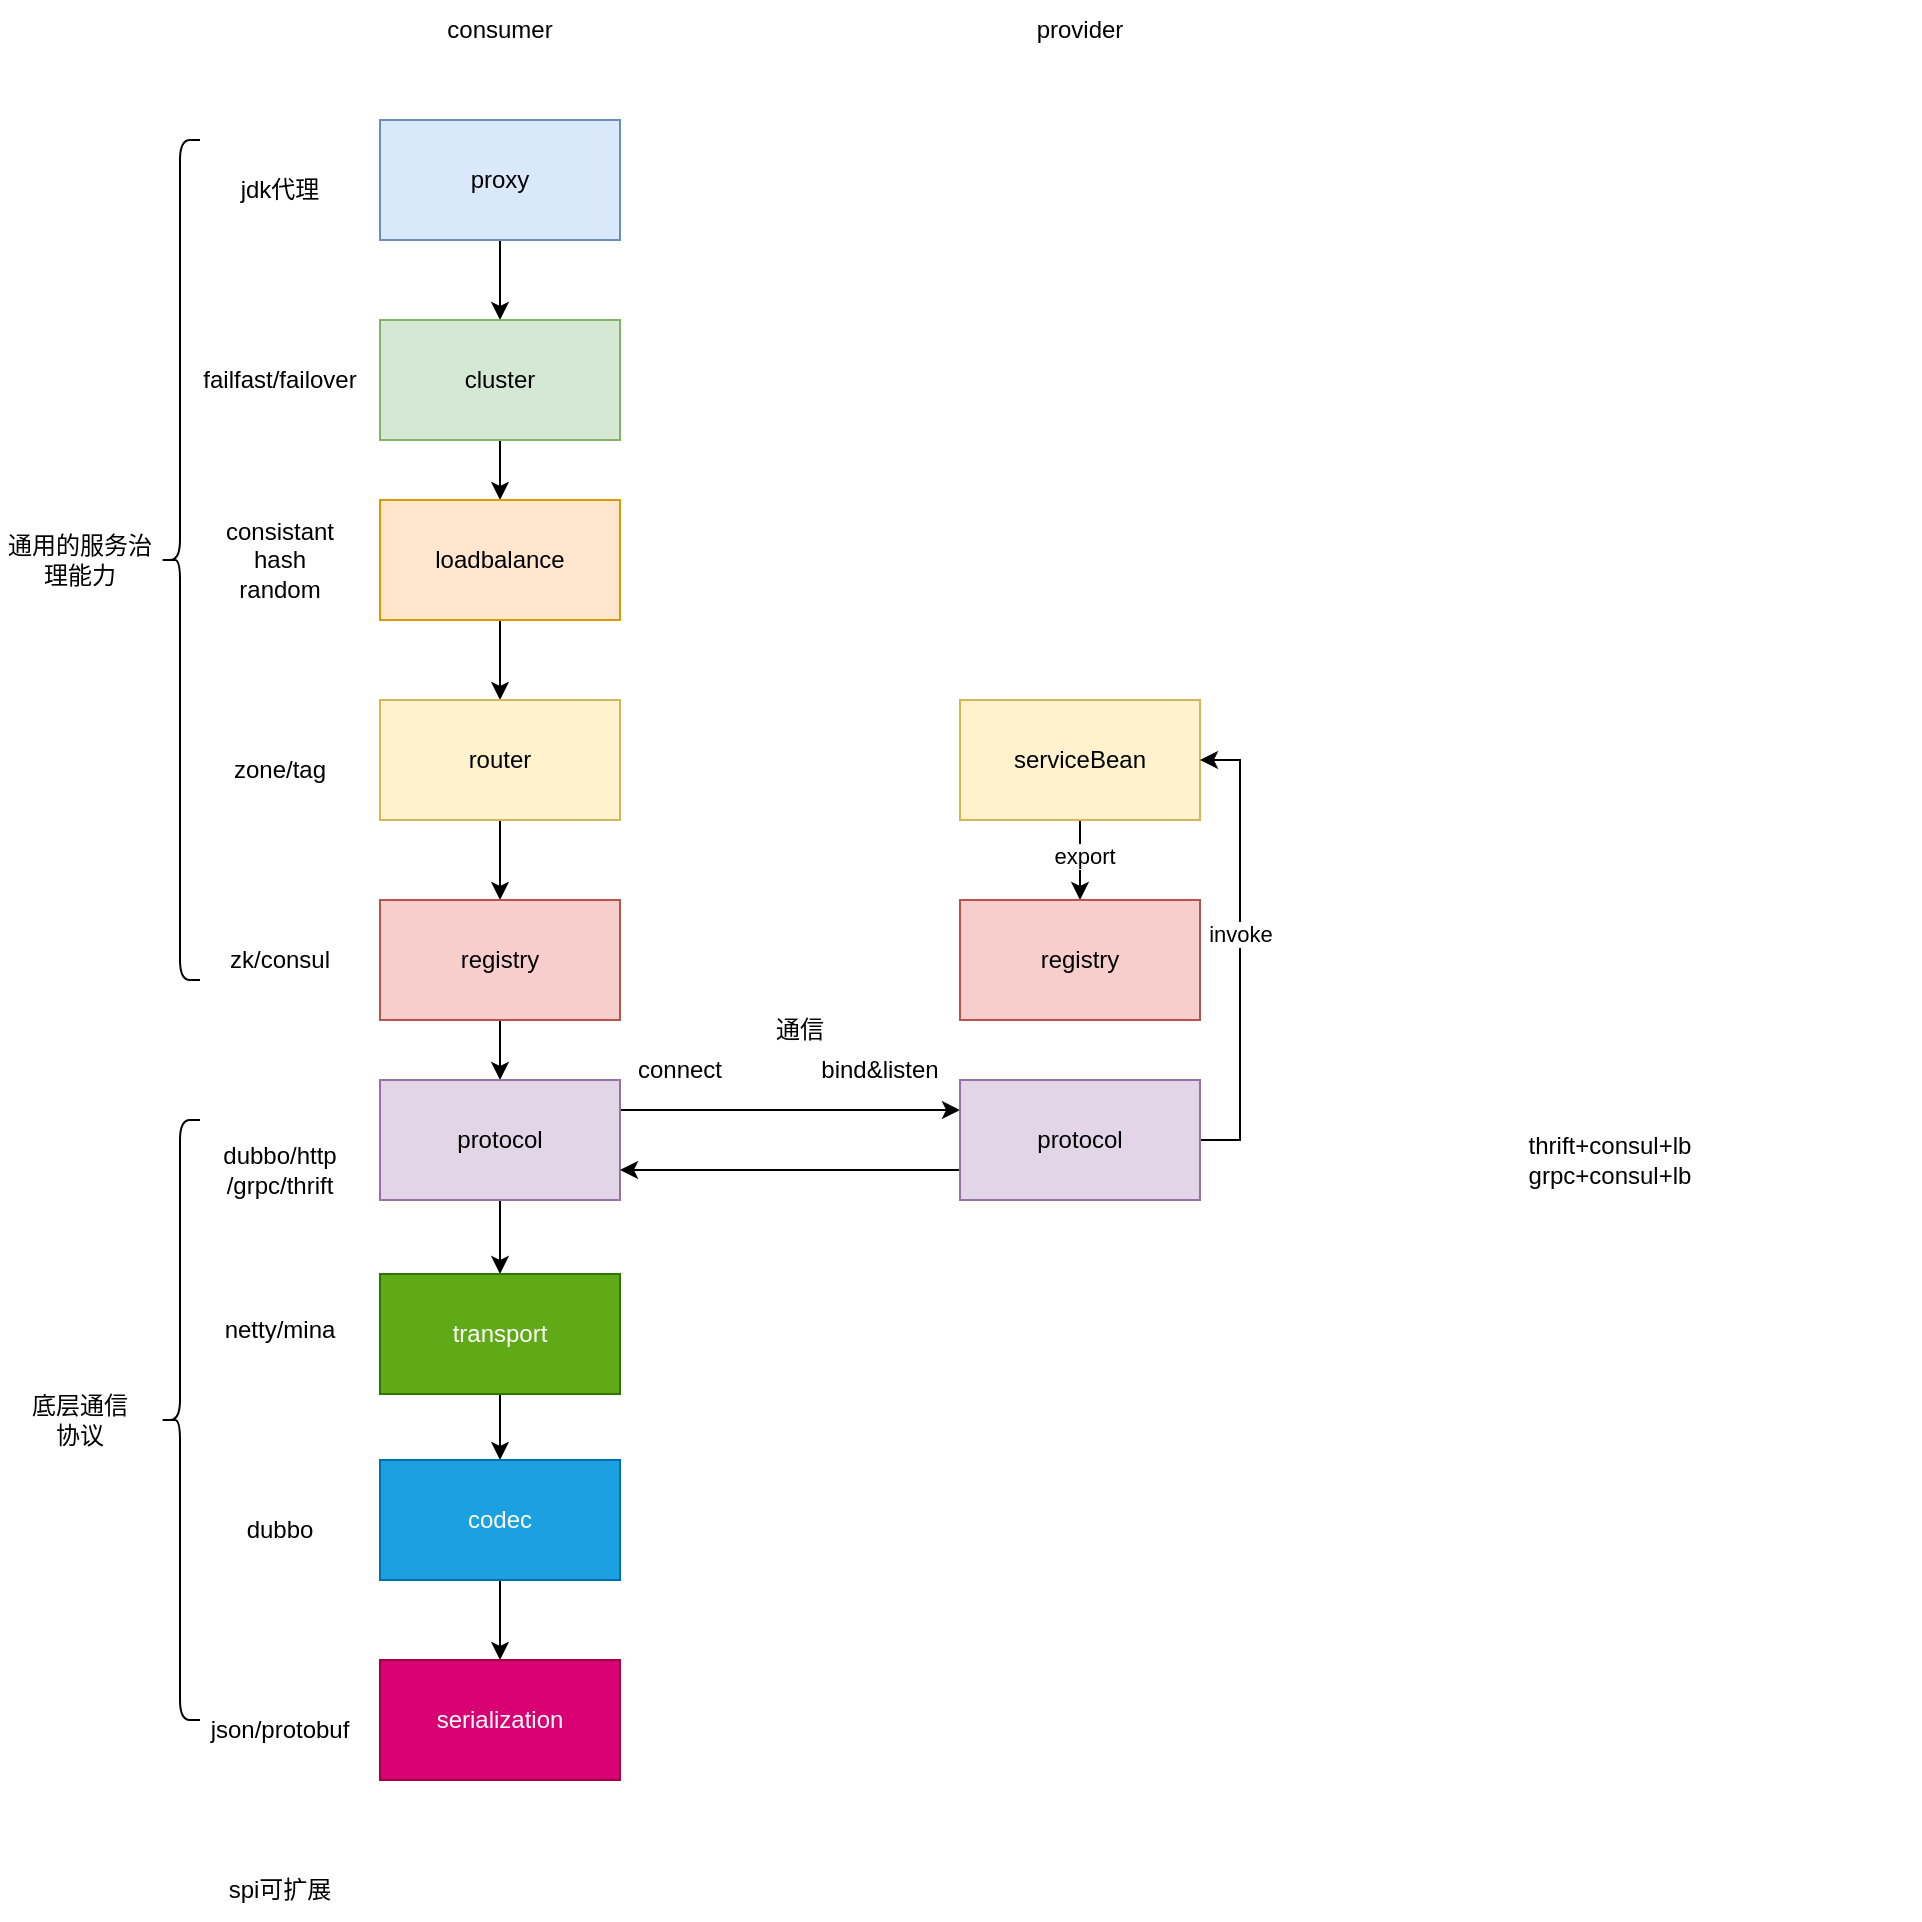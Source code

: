 <mxfile version="15.9.4" type="github">
  <diagram id="TOsBkc5VAkfpkp07XHcW" name="第 1 页">
    <mxGraphModel dx="1220" dy="757" grid="1" gridSize="10" guides="1" tooltips="1" connect="1" arrows="1" fold="1" page="1" pageScale="1" pageWidth="1169" pageHeight="1654" math="0" shadow="0">
      <root>
        <mxCell id="0" />
        <mxCell id="1" parent="0" />
        <mxCell id="AijJYhr8-TxMSNbwuzkQ-3" value="" style="edgeStyle=orthogonalEdgeStyle;rounded=0;orthogonalLoop=1;jettySize=auto;html=1;" edge="1" parent="1" source="AijJYhr8-TxMSNbwuzkQ-1" target="AijJYhr8-TxMSNbwuzkQ-2">
          <mxGeometry relative="1" as="geometry" />
        </mxCell>
        <mxCell id="AijJYhr8-TxMSNbwuzkQ-1" value="proxy" style="rounded=0;whiteSpace=wrap;html=1;fillColor=#dae8fc;strokeColor=#6c8ebf;" vertex="1" parent="1">
          <mxGeometry x="220" y="220" width="120" height="60" as="geometry" />
        </mxCell>
        <mxCell id="AijJYhr8-TxMSNbwuzkQ-5" value="" style="edgeStyle=orthogonalEdgeStyle;rounded=0;orthogonalLoop=1;jettySize=auto;html=1;" edge="1" parent="1" source="AijJYhr8-TxMSNbwuzkQ-2" target="AijJYhr8-TxMSNbwuzkQ-4">
          <mxGeometry relative="1" as="geometry" />
        </mxCell>
        <mxCell id="AijJYhr8-TxMSNbwuzkQ-2" value="cluster" style="rounded=0;whiteSpace=wrap;html=1;fillColor=#d5e8d4;strokeColor=#82b366;" vertex="1" parent="1">
          <mxGeometry x="220" y="320" width="120" height="60" as="geometry" />
        </mxCell>
        <mxCell id="AijJYhr8-TxMSNbwuzkQ-7" value="" style="edgeStyle=orthogonalEdgeStyle;rounded=0;orthogonalLoop=1;jettySize=auto;html=1;" edge="1" parent="1" source="AijJYhr8-TxMSNbwuzkQ-4" target="AijJYhr8-TxMSNbwuzkQ-6">
          <mxGeometry relative="1" as="geometry" />
        </mxCell>
        <mxCell id="AijJYhr8-TxMSNbwuzkQ-4" value="loadbalance" style="rounded=0;whiteSpace=wrap;html=1;fillColor=#ffe6cc;strokeColor=#d79b00;" vertex="1" parent="1">
          <mxGeometry x="220" y="410" width="120" height="60" as="geometry" />
        </mxCell>
        <mxCell id="AijJYhr8-TxMSNbwuzkQ-9" value="" style="edgeStyle=orthogonalEdgeStyle;rounded=0;orthogonalLoop=1;jettySize=auto;html=1;" edge="1" parent="1" source="AijJYhr8-TxMSNbwuzkQ-6" target="AijJYhr8-TxMSNbwuzkQ-8">
          <mxGeometry relative="1" as="geometry" />
        </mxCell>
        <mxCell id="AijJYhr8-TxMSNbwuzkQ-6" value="router" style="rounded=0;whiteSpace=wrap;html=1;fillColor=#fff2cc;strokeColor=#d6b656;" vertex="1" parent="1">
          <mxGeometry x="220" y="510" width="120" height="60" as="geometry" />
        </mxCell>
        <mxCell id="AijJYhr8-TxMSNbwuzkQ-11" value="" style="edgeStyle=orthogonalEdgeStyle;rounded=0;orthogonalLoop=1;jettySize=auto;html=1;" edge="1" parent="1" source="AijJYhr8-TxMSNbwuzkQ-8" target="AijJYhr8-TxMSNbwuzkQ-10">
          <mxGeometry relative="1" as="geometry" />
        </mxCell>
        <mxCell id="AijJYhr8-TxMSNbwuzkQ-8" value="registry" style="rounded=0;whiteSpace=wrap;html=1;fillColor=#f8cecc;strokeColor=#b85450;" vertex="1" parent="1">
          <mxGeometry x="220" y="610" width="120" height="60" as="geometry" />
        </mxCell>
        <mxCell id="AijJYhr8-TxMSNbwuzkQ-13" value="" style="edgeStyle=orthogonalEdgeStyle;rounded=0;orthogonalLoop=1;jettySize=auto;html=1;" edge="1" parent="1" source="AijJYhr8-TxMSNbwuzkQ-10" target="AijJYhr8-TxMSNbwuzkQ-12">
          <mxGeometry relative="1" as="geometry" />
        </mxCell>
        <mxCell id="AijJYhr8-TxMSNbwuzkQ-39" style="edgeStyle=orthogonalEdgeStyle;rounded=0;orthogonalLoop=1;jettySize=auto;html=1;entryX=0;entryY=0.25;entryDx=0;entryDy=0;" edge="1" parent="1" source="AijJYhr8-TxMSNbwuzkQ-10" target="AijJYhr8-TxMSNbwuzkQ-38">
          <mxGeometry relative="1" as="geometry">
            <Array as="points">
              <mxPoint x="380" y="715" />
              <mxPoint x="380" y="715" />
            </Array>
          </mxGeometry>
        </mxCell>
        <mxCell id="AijJYhr8-TxMSNbwuzkQ-10" value="protocol" style="rounded=0;whiteSpace=wrap;html=1;fillColor=#e1d5e7;strokeColor=#9673a6;" vertex="1" parent="1">
          <mxGeometry x="220" y="700" width="120" height="60" as="geometry" />
        </mxCell>
        <mxCell id="AijJYhr8-TxMSNbwuzkQ-15" value="" style="edgeStyle=orthogonalEdgeStyle;rounded=0;orthogonalLoop=1;jettySize=auto;html=1;" edge="1" parent="1" source="AijJYhr8-TxMSNbwuzkQ-12" target="AijJYhr8-TxMSNbwuzkQ-14">
          <mxGeometry relative="1" as="geometry" />
        </mxCell>
        <mxCell id="AijJYhr8-TxMSNbwuzkQ-12" value="transport" style="rounded=0;whiteSpace=wrap;html=1;fillColor=#60a917;fontColor=#ffffff;strokeColor=#2D7600;" vertex="1" parent="1">
          <mxGeometry x="220" y="797" width="120" height="60" as="geometry" />
        </mxCell>
        <mxCell id="AijJYhr8-TxMSNbwuzkQ-17" value="" style="edgeStyle=orthogonalEdgeStyle;rounded=0;orthogonalLoop=1;jettySize=auto;html=1;" edge="1" parent="1" source="AijJYhr8-TxMSNbwuzkQ-14" target="AijJYhr8-TxMSNbwuzkQ-16">
          <mxGeometry relative="1" as="geometry" />
        </mxCell>
        <mxCell id="AijJYhr8-TxMSNbwuzkQ-14" value="codec" style="rounded=0;whiteSpace=wrap;html=1;fillColor=#1ba1e2;fontColor=#ffffff;strokeColor=#006EAF;" vertex="1" parent="1">
          <mxGeometry x="220" y="890" width="120" height="60" as="geometry" />
        </mxCell>
        <mxCell id="AijJYhr8-TxMSNbwuzkQ-16" value="serialization" style="rounded=0;whiteSpace=wrap;html=1;fillColor=#d80073;fontColor=#ffffff;strokeColor=#A50040;" vertex="1" parent="1">
          <mxGeometry x="220" y="990" width="120" height="60" as="geometry" />
        </mxCell>
        <mxCell id="AijJYhr8-TxMSNbwuzkQ-18" value="" style="shape=curlyBracket;whiteSpace=wrap;html=1;rounded=1;" vertex="1" parent="1">
          <mxGeometry x="110" y="230" width="20" height="420" as="geometry" />
        </mxCell>
        <mxCell id="AijJYhr8-TxMSNbwuzkQ-19" value="通用的服务治理能力" style="text;html=1;strokeColor=none;fillColor=none;align=center;verticalAlign=middle;whiteSpace=wrap;rounded=0;" vertex="1" parent="1">
          <mxGeometry x="30" y="425" width="80" height="30" as="geometry" />
        </mxCell>
        <mxCell id="AijJYhr8-TxMSNbwuzkQ-20" value="" style="shape=curlyBracket;whiteSpace=wrap;html=1;rounded=1;" vertex="1" parent="1">
          <mxGeometry x="110" y="720" width="20" height="300" as="geometry" />
        </mxCell>
        <mxCell id="AijJYhr8-TxMSNbwuzkQ-21" value="底层通信协议" style="text;html=1;strokeColor=none;fillColor=none;align=center;verticalAlign=middle;whiteSpace=wrap;rounded=0;" vertex="1" parent="1">
          <mxGeometry x="40" y="855" width="60" height="30" as="geometry" />
        </mxCell>
        <mxCell id="AijJYhr8-TxMSNbwuzkQ-22" value="failfast/failover" style="text;html=1;strokeColor=none;fillColor=none;align=center;verticalAlign=middle;whiteSpace=wrap;rounded=0;" vertex="1" parent="1">
          <mxGeometry x="140" y="335" width="60" height="30" as="geometry" />
        </mxCell>
        <mxCell id="AijJYhr8-TxMSNbwuzkQ-23" value="consistant hash&lt;br&gt;random" style="text;html=1;strokeColor=none;fillColor=none;align=center;verticalAlign=middle;whiteSpace=wrap;rounded=0;" vertex="1" parent="1">
          <mxGeometry x="140" y="425" width="60" height="30" as="geometry" />
        </mxCell>
        <mxCell id="AijJYhr8-TxMSNbwuzkQ-24" value="zone/tag" style="text;html=1;strokeColor=none;fillColor=none;align=center;verticalAlign=middle;whiteSpace=wrap;rounded=0;" vertex="1" parent="1">
          <mxGeometry x="140" y="530" width="60" height="30" as="geometry" />
        </mxCell>
        <mxCell id="AijJYhr8-TxMSNbwuzkQ-25" value="zk/consul" style="text;html=1;strokeColor=none;fillColor=none;align=center;verticalAlign=middle;whiteSpace=wrap;rounded=0;" vertex="1" parent="1">
          <mxGeometry x="140" y="625" width="60" height="30" as="geometry" />
        </mxCell>
        <mxCell id="AijJYhr8-TxMSNbwuzkQ-26" value="dubbo/http&lt;br&gt;/grpc/thrift" style="text;html=1;strokeColor=none;fillColor=none;align=center;verticalAlign=middle;whiteSpace=wrap;rounded=0;" vertex="1" parent="1">
          <mxGeometry x="140" y="730" width="60" height="30" as="geometry" />
        </mxCell>
        <mxCell id="AijJYhr8-TxMSNbwuzkQ-27" value="netty/mina" style="text;html=1;strokeColor=none;fillColor=none;align=center;verticalAlign=middle;whiteSpace=wrap;rounded=0;" vertex="1" parent="1">
          <mxGeometry x="140" y="810" width="60" height="30" as="geometry" />
        </mxCell>
        <mxCell id="AijJYhr8-TxMSNbwuzkQ-28" value="dubbo" style="text;html=1;strokeColor=none;fillColor=none;align=center;verticalAlign=middle;whiteSpace=wrap;rounded=0;" vertex="1" parent="1">
          <mxGeometry x="140" y="910" width="60" height="30" as="geometry" />
        </mxCell>
        <mxCell id="AijJYhr8-TxMSNbwuzkQ-29" value="json/protobuf" style="text;html=1;strokeColor=none;fillColor=none;align=center;verticalAlign=middle;whiteSpace=wrap;rounded=0;" vertex="1" parent="1">
          <mxGeometry x="140" y="1010" width="60" height="30" as="geometry" />
        </mxCell>
        <mxCell id="AijJYhr8-TxMSNbwuzkQ-30" value="consumer" style="text;html=1;strokeColor=none;fillColor=none;align=center;verticalAlign=middle;whiteSpace=wrap;rounded=0;" vertex="1" parent="1">
          <mxGeometry x="250" y="160" width="60" height="30" as="geometry" />
        </mxCell>
        <mxCell id="AijJYhr8-TxMSNbwuzkQ-31" value="jdk代理" style="text;html=1;strokeColor=none;fillColor=none;align=center;verticalAlign=middle;whiteSpace=wrap;rounded=0;" vertex="1" parent="1">
          <mxGeometry x="140" y="240" width="60" height="30" as="geometry" />
        </mxCell>
        <mxCell id="AijJYhr8-TxMSNbwuzkQ-32" value="spi可扩展" style="text;html=1;strokeColor=none;fillColor=none;align=center;verticalAlign=middle;whiteSpace=wrap;rounded=0;" vertex="1" parent="1">
          <mxGeometry x="140" y="1090" width="60" height="30" as="geometry" />
        </mxCell>
        <mxCell id="AijJYhr8-TxMSNbwuzkQ-36" style="edgeStyle=orthogonalEdgeStyle;rounded=0;orthogonalLoop=1;jettySize=auto;html=1;" edge="1" parent="1" source="AijJYhr8-TxMSNbwuzkQ-33" target="AijJYhr8-TxMSNbwuzkQ-35">
          <mxGeometry relative="1" as="geometry" />
        </mxCell>
        <mxCell id="AijJYhr8-TxMSNbwuzkQ-37" value="export" style="edgeLabel;html=1;align=center;verticalAlign=middle;resizable=0;points=[];" vertex="1" connectable="0" parent="AijJYhr8-TxMSNbwuzkQ-36">
          <mxGeometry x="-0.12" y="2" relative="1" as="geometry">
            <mxPoint as="offset" />
          </mxGeometry>
        </mxCell>
        <mxCell id="AijJYhr8-TxMSNbwuzkQ-33" value="serviceBean" style="rounded=0;whiteSpace=wrap;html=1;fillColor=#fff2cc;strokeColor=#d6b656;" vertex="1" parent="1">
          <mxGeometry x="510" y="510" width="120" height="60" as="geometry" />
        </mxCell>
        <mxCell id="AijJYhr8-TxMSNbwuzkQ-35" value="registry" style="rounded=0;whiteSpace=wrap;html=1;fillColor=#f8cecc;strokeColor=#b85450;" vertex="1" parent="1">
          <mxGeometry x="510" y="610" width="120" height="60" as="geometry" />
        </mxCell>
        <mxCell id="AijJYhr8-TxMSNbwuzkQ-40" style="edgeStyle=orthogonalEdgeStyle;rounded=0;orthogonalLoop=1;jettySize=auto;html=1;entryX=1;entryY=0.75;entryDx=0;entryDy=0;" edge="1" parent="1" source="AijJYhr8-TxMSNbwuzkQ-38" target="AijJYhr8-TxMSNbwuzkQ-10">
          <mxGeometry relative="1" as="geometry">
            <Array as="points">
              <mxPoint x="470" y="745" />
              <mxPoint x="470" y="745" />
            </Array>
          </mxGeometry>
        </mxCell>
        <mxCell id="AijJYhr8-TxMSNbwuzkQ-43" style="edgeStyle=orthogonalEdgeStyle;rounded=0;orthogonalLoop=1;jettySize=auto;html=1;entryX=1;entryY=0.5;entryDx=0;entryDy=0;" edge="1" parent="1" source="AijJYhr8-TxMSNbwuzkQ-38" target="AijJYhr8-TxMSNbwuzkQ-33">
          <mxGeometry relative="1" as="geometry">
            <Array as="points">
              <mxPoint x="650" y="730" />
              <mxPoint x="650" y="540" />
            </Array>
          </mxGeometry>
        </mxCell>
        <mxCell id="AijJYhr8-TxMSNbwuzkQ-44" value="invoke" style="edgeLabel;html=1;align=center;verticalAlign=middle;resizable=0;points=[];" vertex="1" connectable="0" parent="AijJYhr8-TxMSNbwuzkQ-43">
          <mxGeometry x="0.07" relative="1" as="geometry">
            <mxPoint as="offset" />
          </mxGeometry>
        </mxCell>
        <mxCell id="AijJYhr8-TxMSNbwuzkQ-38" value="protocol" style="rounded=0;whiteSpace=wrap;html=1;fillColor=#e1d5e7;strokeColor=#9673a6;" vertex="1" parent="1">
          <mxGeometry x="510" y="700" width="120" height="60" as="geometry" />
        </mxCell>
        <mxCell id="AijJYhr8-TxMSNbwuzkQ-41" value="thrift+consul+lb&lt;br&gt;grpc+consul+lb" style="text;html=1;strokeColor=none;fillColor=none;align=center;verticalAlign=middle;whiteSpace=wrap;rounded=0;" vertex="1" parent="1">
          <mxGeometry x="680" y="720" width="310" height="40" as="geometry" />
        </mxCell>
        <mxCell id="AijJYhr8-TxMSNbwuzkQ-42" value="通信" style="text;html=1;strokeColor=none;fillColor=none;align=center;verticalAlign=middle;whiteSpace=wrap;rounded=0;" vertex="1" parent="1">
          <mxGeometry x="400" y="660" width="60" height="30" as="geometry" />
        </mxCell>
        <mxCell id="AijJYhr8-TxMSNbwuzkQ-45" value="provider" style="text;html=1;strokeColor=none;fillColor=none;align=center;verticalAlign=middle;whiteSpace=wrap;rounded=0;" vertex="1" parent="1">
          <mxGeometry x="540" y="160" width="60" height="30" as="geometry" />
        </mxCell>
        <mxCell id="AijJYhr8-TxMSNbwuzkQ-46" value="bind&amp;amp;listen" style="text;html=1;strokeColor=none;fillColor=none;align=center;verticalAlign=middle;whiteSpace=wrap;rounded=0;" vertex="1" parent="1">
          <mxGeometry x="440" y="680" width="60" height="30" as="geometry" />
        </mxCell>
        <mxCell id="AijJYhr8-TxMSNbwuzkQ-47" value="connect" style="text;html=1;strokeColor=none;fillColor=none;align=center;verticalAlign=middle;whiteSpace=wrap;rounded=0;" vertex="1" parent="1">
          <mxGeometry x="340" y="680" width="60" height="30" as="geometry" />
        </mxCell>
      </root>
    </mxGraphModel>
  </diagram>
</mxfile>
